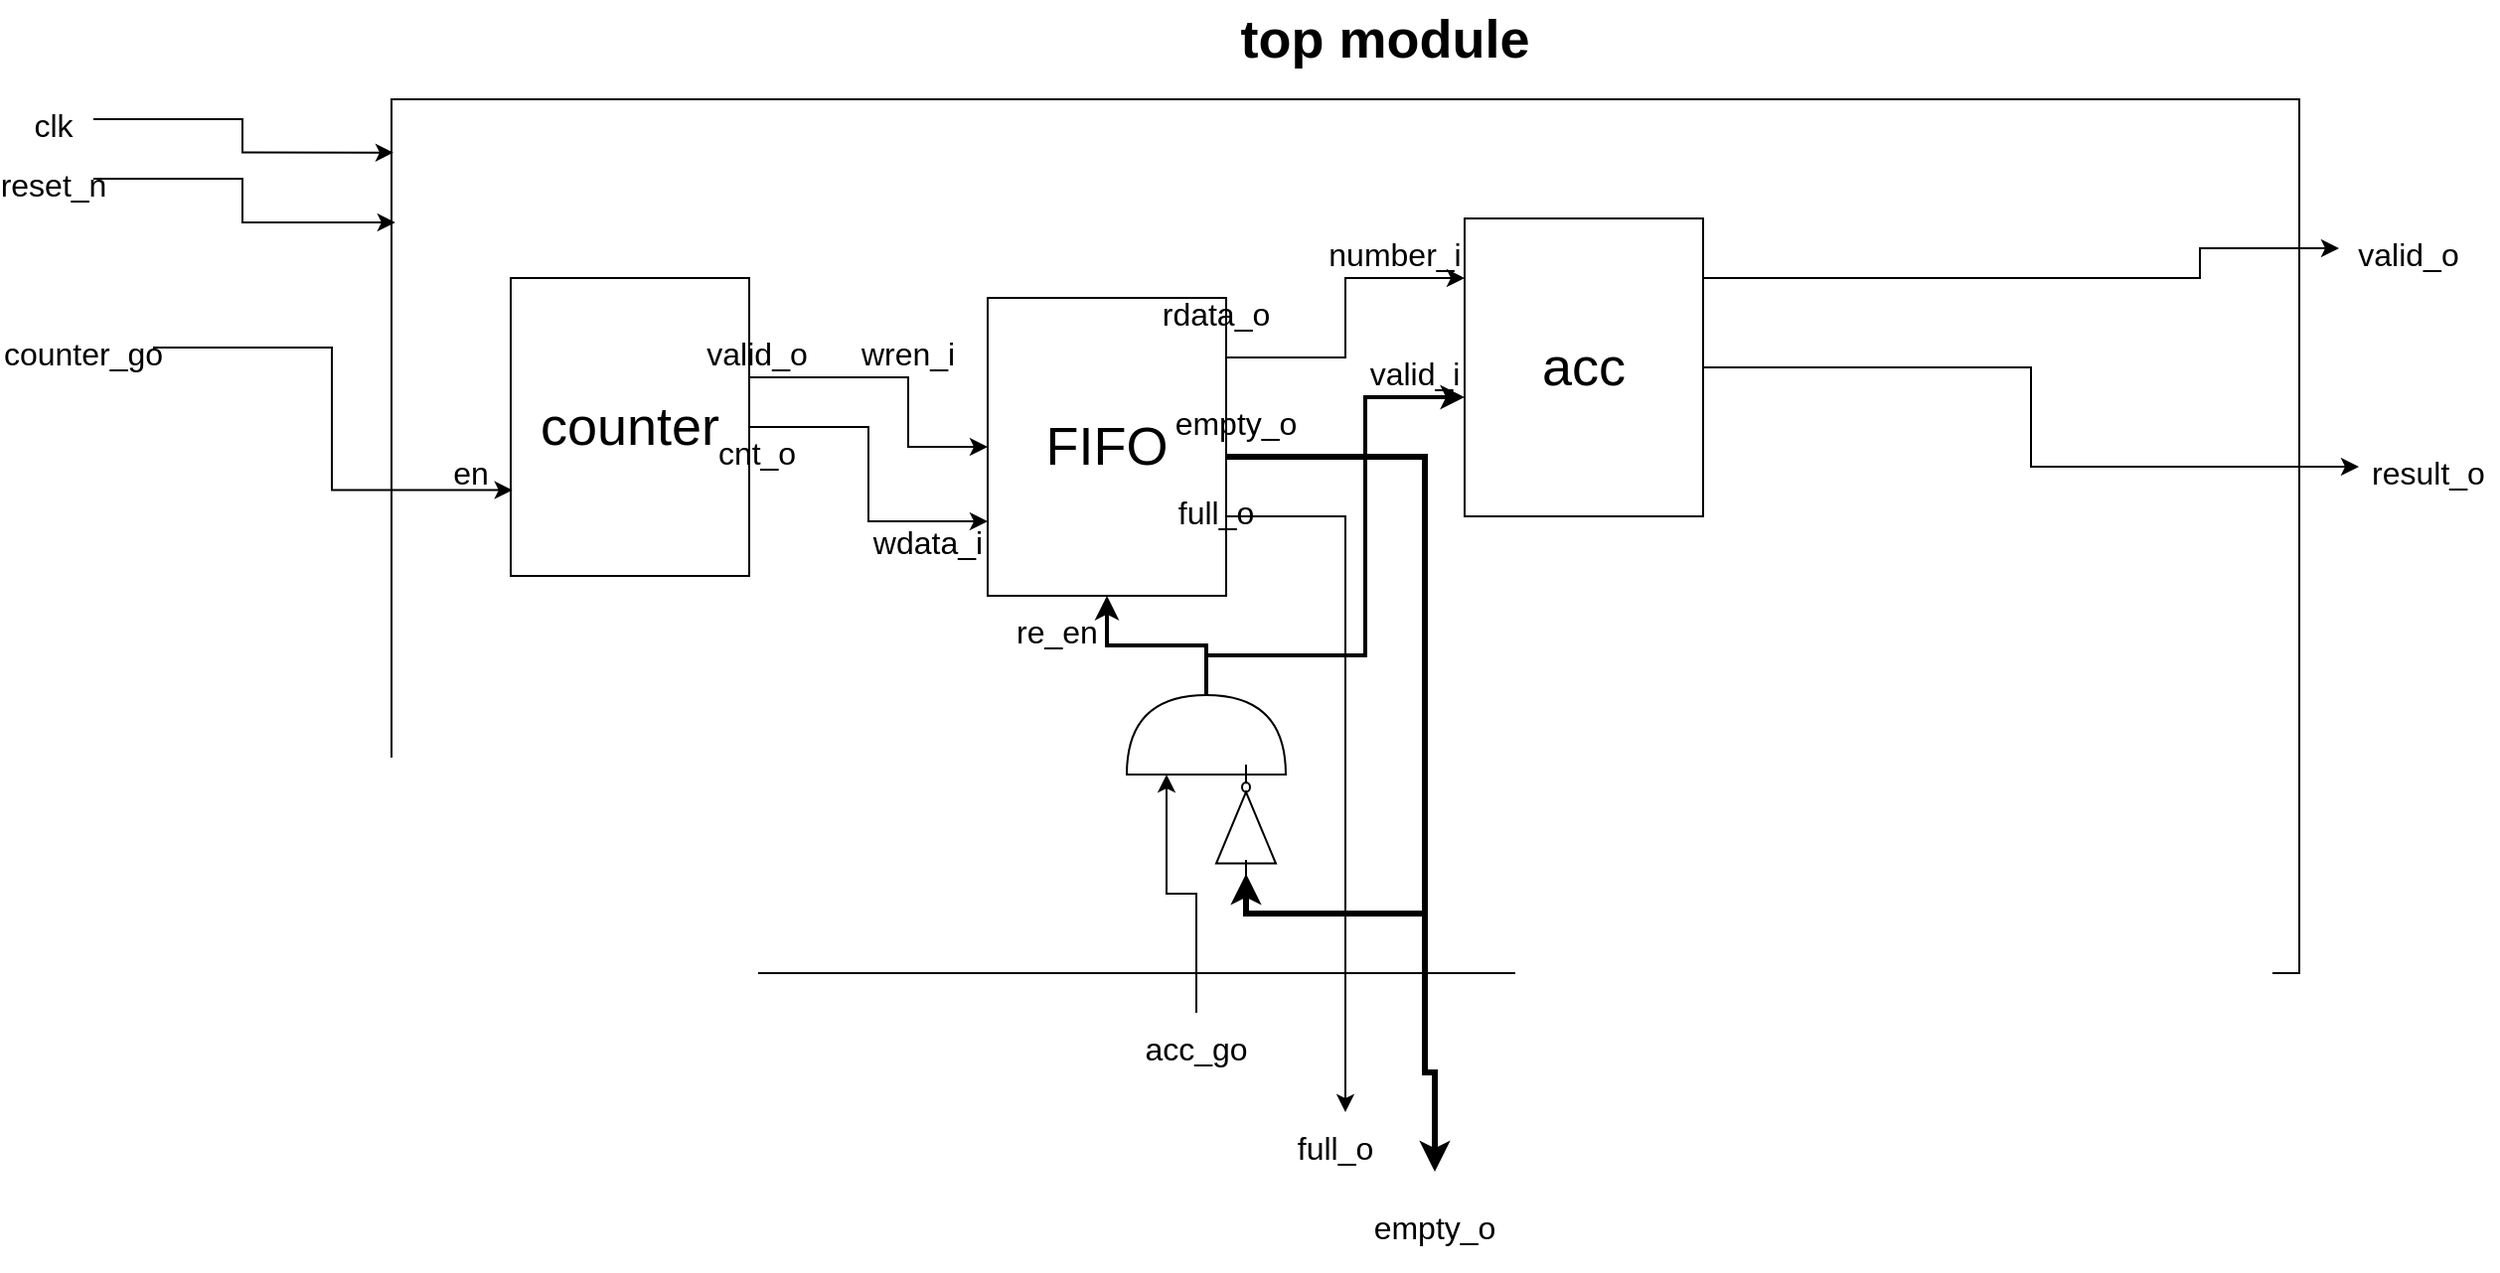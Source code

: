 <mxfile version="20.3.3" type="device"><diagram id="E2qas0YNsDY4YGmCdeyl" name="페이지-1"><mxGraphModel dx="1221" dy="644" grid="1" gridSize="10" guides="1" tooltips="1" connect="1" arrows="1" fold="1" page="1" pageScale="1" pageWidth="827" pageHeight="1169" math="0" shadow="0"><root><mxCell id="0"/><mxCell id="1" parent="0"/><mxCell id="jlfjGof-aoFej_5_Z-0o-1" value="" style="rounded=0;whiteSpace=wrap;html=1;" parent="1" vertex="1"><mxGeometry x="210" y="190" width="960" height="440" as="geometry"/></mxCell><mxCell id="jlfjGof-aoFej_5_Z-0o-2" value="&lt;font size=&quot;1&quot; style=&quot;&quot;&gt;&lt;b style=&quot;font-size: 27px;&quot;&gt;top module&lt;/b&gt;&lt;/font&gt;" style="rounded=0;whiteSpace=wrap;html=1;fillColor=none;strokeColor=none;" parent="1" vertex="1"><mxGeometry x="600" y="140" width="220" height="40" as="geometry"/></mxCell><mxCell id="jlfjGof-aoFej_5_Z-0o-43" style="edgeStyle=orthogonalEdgeStyle;rounded=0;orthogonalLoop=1;jettySize=auto;html=1;fontSize=16;strokeWidth=1;entryX=0;entryY=0.5;entryDx=0;entryDy=0;" parent="1" source="jlfjGof-aoFej_5_Z-0o-3" edge="1" target="jlfjGof-aoFej_5_Z-0o-45"><mxGeometry relative="1" as="geometry"><mxPoint x="1260" y="280" as="targetPoint"/><Array as="points"><mxPoint x="1120" y="280"/><mxPoint x="1120" y="265"/></Array></mxGeometry></mxCell><mxCell id="jlfjGof-aoFej_5_Z-0o-44" style="edgeStyle=orthogonalEdgeStyle;rounded=0;orthogonalLoop=1;jettySize=auto;html=1;fontSize=16;strokeWidth=1;entryX=0;entryY=0.5;entryDx=0;entryDy=0;" parent="1" source="jlfjGof-aoFej_5_Z-0o-3" edge="1" target="jlfjGof-aoFej_5_Z-0o-46"><mxGeometry relative="1" as="geometry"><mxPoint x="1250" y="380" as="targetPoint"/></mxGeometry></mxCell><mxCell id="jlfjGof-aoFej_5_Z-0o-3" value="acc" style="rounded=0;whiteSpace=wrap;html=1;fontSize=27;fillColor=default;" parent="1" vertex="1"><mxGeometry x="750" y="250" width="120" height="150" as="geometry"/></mxCell><mxCell id="jlfjGof-aoFej_5_Z-0o-12" style="edgeStyle=orthogonalEdgeStyle;rounded=0;orthogonalLoop=1;jettySize=auto;html=1;entryX=0;entryY=0.75;entryDx=0;entryDy=0;fontSize=16;" parent="1" source="jlfjGof-aoFej_5_Z-0o-4" target="jlfjGof-aoFej_5_Z-0o-5" edge="1"><mxGeometry relative="1" as="geometry"/></mxCell><mxCell id="jlfjGof-aoFej_5_Z-0o-13" style="edgeStyle=orthogonalEdgeStyle;rounded=0;orthogonalLoop=1;jettySize=auto;html=1;fontSize=16;" parent="1" source="jlfjGof-aoFej_5_Z-0o-4" target="jlfjGof-aoFej_5_Z-0o-5" edge="1"><mxGeometry relative="1" as="geometry"><Array as="points"><mxPoint x="470" y="330"/><mxPoint x="470" y="365"/></Array></mxGeometry></mxCell><mxCell id="jlfjGof-aoFej_5_Z-0o-4" value="counter&lt;br&gt;" style="rounded=0;whiteSpace=wrap;html=1;fontSize=27;fillColor=default;" parent="1" vertex="1"><mxGeometry x="270" y="280" width="120" height="150" as="geometry"/></mxCell><mxCell id="jlfjGof-aoFej_5_Z-0o-20" style="edgeStyle=orthogonalEdgeStyle;rounded=0;orthogonalLoop=1;jettySize=auto;html=1;fontSize=16;" parent="1" source="jlfjGof-aoFej_5_Z-0o-5" edge="1"><mxGeometry relative="1" as="geometry"><mxPoint x="690" y="700" as="targetPoint"/><Array as="points"><mxPoint x="690" y="400"/><mxPoint x="690" y="700"/></Array></mxGeometry></mxCell><mxCell id="jlfjGof-aoFej_5_Z-0o-21" style="edgeStyle=orthogonalEdgeStyle;rounded=0;orthogonalLoop=1;jettySize=auto;html=1;fontSize=16;entryX=0.5;entryY=0;entryDx=0;entryDy=0;strokeWidth=3;" parent="1" source="jlfjGof-aoFej_5_Z-0o-5" target="jlfjGof-aoFej_5_Z-0o-23" edge="1"><mxGeometry relative="1" as="geometry"><mxPoint x="740" y="700" as="targetPoint"/><Array as="points"><mxPoint x="730" y="370"/><mxPoint x="730" y="680"/><mxPoint x="735" y="680"/></Array></mxGeometry></mxCell><mxCell id="jlfjGof-aoFej_5_Z-0o-38" style="edgeStyle=orthogonalEdgeStyle;rounded=0;orthogonalLoop=1;jettySize=auto;html=1;fontSize=16;strokeWidth=1;" parent="1" source="jlfjGof-aoFej_5_Z-0o-5" target="jlfjGof-aoFej_5_Z-0o-3" edge="1"><mxGeometry relative="1" as="geometry"><Array as="points"><mxPoint x="690" y="320"/><mxPoint x="690" y="280"/></Array></mxGeometry></mxCell><mxCell id="jlfjGof-aoFej_5_Z-0o-5" value="FIFO" style="rounded=0;whiteSpace=wrap;html=1;fontSize=27;fillColor=default;" parent="1" vertex="1"><mxGeometry x="510" y="290" width="120" height="150" as="geometry"/></mxCell><mxCell id="jlfjGof-aoFej_5_Z-0o-10" style="edgeStyle=orthogonalEdgeStyle;rounded=0;orthogonalLoop=1;jettySize=auto;html=1;entryX=0.001;entryY=0.061;entryDx=0;entryDy=0;entryPerimeter=0;fontSize=16;" parent="1" source="jlfjGof-aoFej_5_Z-0o-6" target="jlfjGof-aoFej_5_Z-0o-1" edge="1"><mxGeometry relative="1" as="geometry"/></mxCell><mxCell id="jlfjGof-aoFej_5_Z-0o-6" value="&lt;font style=&quot;font-size: 16px;&quot;&gt;clk&lt;/font&gt;" style="rounded=0;whiteSpace=wrap;html=1;fontSize=27;fillColor=none;strokeColor=none;" parent="1" vertex="1"><mxGeometry x="20" y="190" width="40" height="20" as="geometry"/></mxCell><mxCell id="jlfjGof-aoFej_5_Z-0o-11" style="edgeStyle=orthogonalEdgeStyle;rounded=0;orthogonalLoop=1;jettySize=auto;html=1;entryX=0.002;entryY=0.141;entryDx=0;entryDy=0;entryPerimeter=0;fontSize=16;" parent="1" source="jlfjGof-aoFej_5_Z-0o-7" target="jlfjGof-aoFej_5_Z-0o-1" edge="1"><mxGeometry relative="1" as="geometry"/></mxCell><mxCell id="jlfjGof-aoFej_5_Z-0o-7" value="&lt;font style=&quot;font-size: 16px;&quot;&gt;reset_n&lt;/font&gt;" style="rounded=0;whiteSpace=wrap;html=1;fontSize=27;fillColor=none;strokeColor=none;" parent="1" vertex="1"><mxGeometry x="20" y="220" width="40" height="20" as="geometry"/></mxCell><mxCell id="jlfjGof-aoFej_5_Z-0o-9" style="edgeStyle=orthogonalEdgeStyle;rounded=0;orthogonalLoop=1;jettySize=auto;html=1;entryX=0.007;entryY=0.712;entryDx=0;entryDy=0;entryPerimeter=0;fontSize=16;" parent="1" source="jlfjGof-aoFej_5_Z-0o-8" target="jlfjGof-aoFej_5_Z-0o-4" edge="1"><mxGeometry relative="1" as="geometry"/></mxCell><mxCell id="jlfjGof-aoFej_5_Z-0o-8" value="&lt;font style=&quot;font-size: 16px;&quot;&gt;counter_go&lt;/font&gt;" style="rounded=0;whiteSpace=wrap;html=1;fontSize=27;fillColor=none;strokeColor=none;" parent="1" vertex="1"><mxGeometry x="20" y="290" width="70" height="50" as="geometry"/></mxCell><mxCell id="jlfjGof-aoFej_5_Z-0o-15" value="&lt;span style=&quot;font-size: 16px;&quot;&gt;wren_i&lt;/span&gt;" style="rounded=0;whiteSpace=wrap;html=1;fontSize=27;fillColor=none;strokeColor=none;" parent="1" vertex="1"><mxGeometry x="450" y="305" width="40" height="20" as="geometry"/></mxCell><mxCell id="jlfjGof-aoFej_5_Z-0o-16" value="&lt;span style=&quot;font-size: 16px;&quot;&gt;wdata_i&lt;/span&gt;" style="rounded=0;whiteSpace=wrap;html=1;fontSize=27;fillColor=none;strokeColor=none;" parent="1" vertex="1"><mxGeometry x="460" y="400" width="40" height="20" as="geometry"/></mxCell><mxCell id="jlfjGof-aoFej_5_Z-0o-17" value="&lt;span style=&quot;font-size: 16px;&quot;&gt;valid_o&lt;/span&gt;" style="rounded=0;whiteSpace=wrap;html=1;fontSize=27;fillColor=none;strokeColor=none;" parent="1" vertex="1"><mxGeometry x="374" y="305" width="40" height="20" as="geometry"/></mxCell><mxCell id="jlfjGof-aoFej_5_Z-0o-18" value="&lt;span style=&quot;font-size: 16px;&quot;&gt;cnt_o&lt;/span&gt;" style="rounded=0;whiteSpace=wrap;html=1;fontSize=27;fillColor=none;strokeColor=none;" parent="1" vertex="1"><mxGeometry x="374" y="355" width="40" height="20" as="geometry"/></mxCell><mxCell id="jlfjGof-aoFej_5_Z-0o-26" style="edgeStyle=orthogonalEdgeStyle;rounded=0;orthogonalLoop=1;jettySize=auto;html=1;entryX=0;entryY=0.25;entryDx=0;entryDy=0;entryPerimeter=0;fontSize=16;" parent="1" source="jlfjGof-aoFej_5_Z-0o-19" target="jlfjGof-aoFej_5_Z-0o-24" edge="1"><mxGeometry relative="1" as="geometry"/></mxCell><mxCell id="jlfjGof-aoFej_5_Z-0o-19" value="&lt;font style=&quot;font-size: 16px;&quot;&gt;acc_go&lt;/font&gt;" style="rounded=0;whiteSpace=wrap;html=1;fontSize=27;fillColor=none;strokeColor=none;" parent="1" vertex="1"><mxGeometry x="580" y="650" width="70" height="30" as="geometry"/></mxCell><mxCell id="jlfjGof-aoFej_5_Z-0o-22" value="&lt;font style=&quot;font-size: 16px;&quot;&gt;full_o&lt;/font&gt;" style="rounded=0;whiteSpace=wrap;html=1;fontSize=27;fillColor=none;strokeColor=none;" parent="1" vertex="1"><mxGeometry x="650" y="690" width="70" height="50" as="geometry"/></mxCell><mxCell id="jlfjGof-aoFej_5_Z-0o-23" value="&lt;font style=&quot;font-size: 16px;&quot;&gt;empty_o&lt;/font&gt;" style="rounded=0;whiteSpace=wrap;html=1;fontSize=27;fillColor=none;strokeColor=none;" parent="1" vertex="1"><mxGeometry x="700" y="730" width="70" height="50" as="geometry"/></mxCell><mxCell id="jlfjGof-aoFej_5_Z-0o-25" style="edgeStyle=orthogonalEdgeStyle;rounded=0;orthogonalLoop=1;jettySize=auto;html=1;fontSize=16;strokeWidth=2;" parent="1" source="jlfjGof-aoFej_5_Z-0o-24" edge="1"><mxGeometry relative="1" as="geometry"><mxPoint x="570" y="440" as="targetPoint"/><Array as="points"><mxPoint x="620" y="465"/><mxPoint x="570" y="465"/><mxPoint x="570" y="440"/></Array></mxGeometry></mxCell><mxCell id="jlfjGof-aoFej_5_Z-0o-30" style="edgeStyle=orthogonalEdgeStyle;rounded=0;orthogonalLoop=1;jettySize=auto;html=1;fontSize=16;strokeWidth=2;exitX=1;exitY=0.5;exitDx=0;exitDy=0;exitPerimeter=0;" parent="1" source="jlfjGof-aoFej_5_Z-0o-24" edge="1"><mxGeometry relative="1" as="geometry"><mxPoint x="750" y="340" as="targetPoint"/><Array as="points"><mxPoint x="620" y="470"/><mxPoint x="700" y="470"/><mxPoint x="700" y="340"/><mxPoint x="750" y="340"/></Array></mxGeometry></mxCell><mxCell id="jlfjGof-aoFej_5_Z-0o-24" value="" style="shape=or;whiteSpace=wrap;html=1;fontSize=16;fillColor=none;rotation=-90;" parent="1" vertex="1"><mxGeometry x="600" y="470" width="40" height="80" as="geometry"/></mxCell><mxCell id="jlfjGof-aoFej_5_Z-0o-27" style="edgeStyle=orthogonalEdgeStyle;rounded=0;orthogonalLoop=1;jettySize=auto;html=1;fontSize=16;exitX=1;exitY=0.533;exitDx=0;exitDy=0;exitPerimeter=0;strokeWidth=3;" parent="1" source="jlfjGof-aoFej_5_Z-0o-5" edge="1"><mxGeometry relative="1" as="geometry"><mxPoint x="640" y="580" as="targetPoint"/><mxPoint x="630" y="360" as="sourcePoint"/><Array as="points"><mxPoint x="730" y="370"/><mxPoint x="730" y="600"/><mxPoint x="640" y="600"/></Array></mxGeometry></mxCell><mxCell id="jlfjGof-aoFej_5_Z-0o-31" value="&lt;font style=&quot;font-size: 16px;&quot;&gt;empty_o&lt;/font&gt;" style="rounded=0;whiteSpace=wrap;html=1;fontSize=27;fillColor=none;strokeColor=none;" parent="1" vertex="1"><mxGeometry x="600" y="325" width="70" height="50" as="geometry"/></mxCell><mxCell id="jlfjGof-aoFej_5_Z-0o-32" value="&lt;font style=&quot;font-size: 16px;&quot;&gt;full_o&lt;/font&gt;" style="rounded=0;whiteSpace=wrap;html=1;fontSize=27;fillColor=none;strokeColor=none;" parent="1" vertex="1"><mxGeometry x="590" y="370" width="70" height="50" as="geometry"/></mxCell><mxCell id="jlfjGof-aoFej_5_Z-0o-33" value="&lt;font style=&quot;font-size: 16px;&quot;&gt;re_en&lt;/font&gt;" style="rounded=0;whiteSpace=wrap;html=1;fontSize=27;fillColor=none;strokeColor=none;" parent="1" vertex="1"><mxGeometry x="510" y="430" width="70" height="50" as="geometry"/></mxCell><mxCell id="jlfjGof-aoFej_5_Z-0o-34" value="&lt;font style=&quot;font-size: 16px;&quot;&gt;valid_i&lt;/font&gt;" style="rounded=0;whiteSpace=wrap;html=1;fontSize=27;fillColor=none;strokeColor=none;" parent="1" vertex="1"><mxGeometry x="690" y="300" width="70" height="50" as="geometry"/></mxCell><mxCell id="jlfjGof-aoFej_5_Z-0o-35" value="" style="verticalLabelPosition=bottom;shadow=0;dashed=0;align=center;html=1;verticalAlign=top;shape=mxgraph.electrical.logic_gates.inverter_2;fontSize=16;fillColor=none;rotation=-90;" parent="1" vertex="1"><mxGeometry x="610" y="540" width="60" height="30" as="geometry"/></mxCell><mxCell id="jlfjGof-aoFej_5_Z-0o-40" value="&lt;font style=&quot;font-size: 16px;&quot;&gt;rdata_o&lt;/font&gt;" style="rounded=0;whiteSpace=wrap;html=1;fontSize=27;fillColor=none;strokeColor=none;" parent="1" vertex="1"><mxGeometry x="590" y="280" width="70" height="30" as="geometry"/></mxCell><mxCell id="jlfjGof-aoFej_5_Z-0o-42" value="&lt;font style=&quot;font-size: 16px;&quot;&gt;number_i&lt;/font&gt;" style="rounded=0;whiteSpace=wrap;html=1;fontSize=27;fillColor=none;strokeColor=none;" parent="1" vertex="1"><mxGeometry x="680" y="250" width="70" height="30" as="geometry"/></mxCell><mxCell id="jlfjGof-aoFej_5_Z-0o-45" value="&lt;font style=&quot;font-size: 16px;&quot;&gt;valid_o&lt;/font&gt;" style="rounded=0;whiteSpace=wrap;html=1;fontSize=27;fillColor=none;strokeColor=none;" parent="1" vertex="1"><mxGeometry x="1190" y="240" width="70" height="50" as="geometry"/></mxCell><mxCell id="jlfjGof-aoFej_5_Z-0o-46" value="&lt;font style=&quot;font-size: 16px;&quot;&gt;result_o&lt;/font&gt;" style="rounded=0;whiteSpace=wrap;html=1;fontSize=27;fillColor=none;strokeColor=none;" parent="1" vertex="1"><mxGeometry x="1200" y="350" width="70" height="50" as="geometry"/></mxCell><mxCell id="jlfjGof-aoFej_5_Z-0o-47" value="&lt;span style=&quot;font-size: 16px;&quot;&gt;en&lt;/span&gt;" style="rounded=0;whiteSpace=wrap;html=1;fontSize=27;fillColor=none;strokeColor=none;" parent="1" vertex="1"><mxGeometry x="230" y="365" width="40" height="20" as="geometry"/></mxCell></root></mxGraphModel></diagram></mxfile>